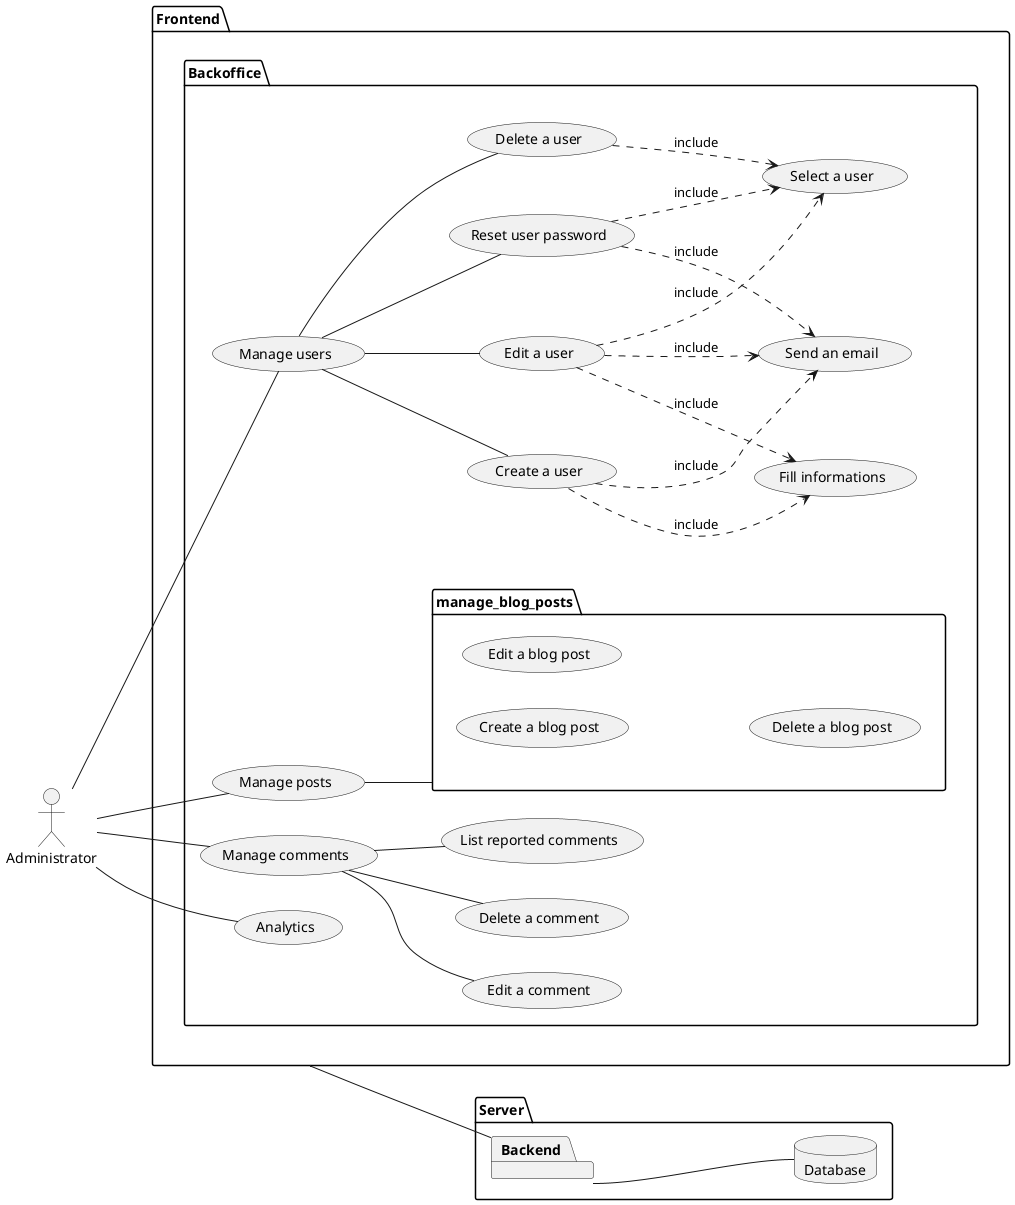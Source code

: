 @startuml
skinparam packageStyle rectancle
left to right direction

actor Administrator

package Server {

  Database Database

  package Backend {
  }
}

package Frontend {
  package Backoffice {
    ' Main
    (Manage users) as mu
    (Manage posts) as mp
    (Manage comments) as mc
    (Analytics)

    ' User
    (Create a user)
    (Delete a user)
    (Edit a user)
    (Reset user password)
    ' --
    (Select a user)
    (Fill informations)
    (Send an email)

    ' Posts
    package manage_blog_posts {
      (Create a blog post)
      (Edit a blog post)
      (Delete a blog post)
    }

    ' Comments
    (Edit a comment)
    (Delete a comment)
    (List reported comments)
  }
}

Administrator -- mu
Administrator -- mp
Administrator -- mc
Administrator -- Analytics

' User
mu -- (Reset user password)
mu -- (Edit a user)
mu -- (Create a user)
mu -- (Delete a user)
' --
(Reset user password) ..> (Send an email) : include
(Reset user password) ..> (Select a user) : include
(Edit a user) ..> (Select a user) : include
(Delete a user) ..> (Select a user) : include
(Edit a user) ..> (Fill informations) : include
(Create a user) ..> (Fill informations) : include
(Edit a user) ..> (Send an email) : include
(Create a user) ..> (Send an email) : include

' Posts
mp -- manage_blog_posts

' Comments
mc -- (Edit a comment)
mc -- (Delete a comment)
mc -- (List reported comments)

' Infra
Frontend -- Backend
Backend -- Database

@enduml
